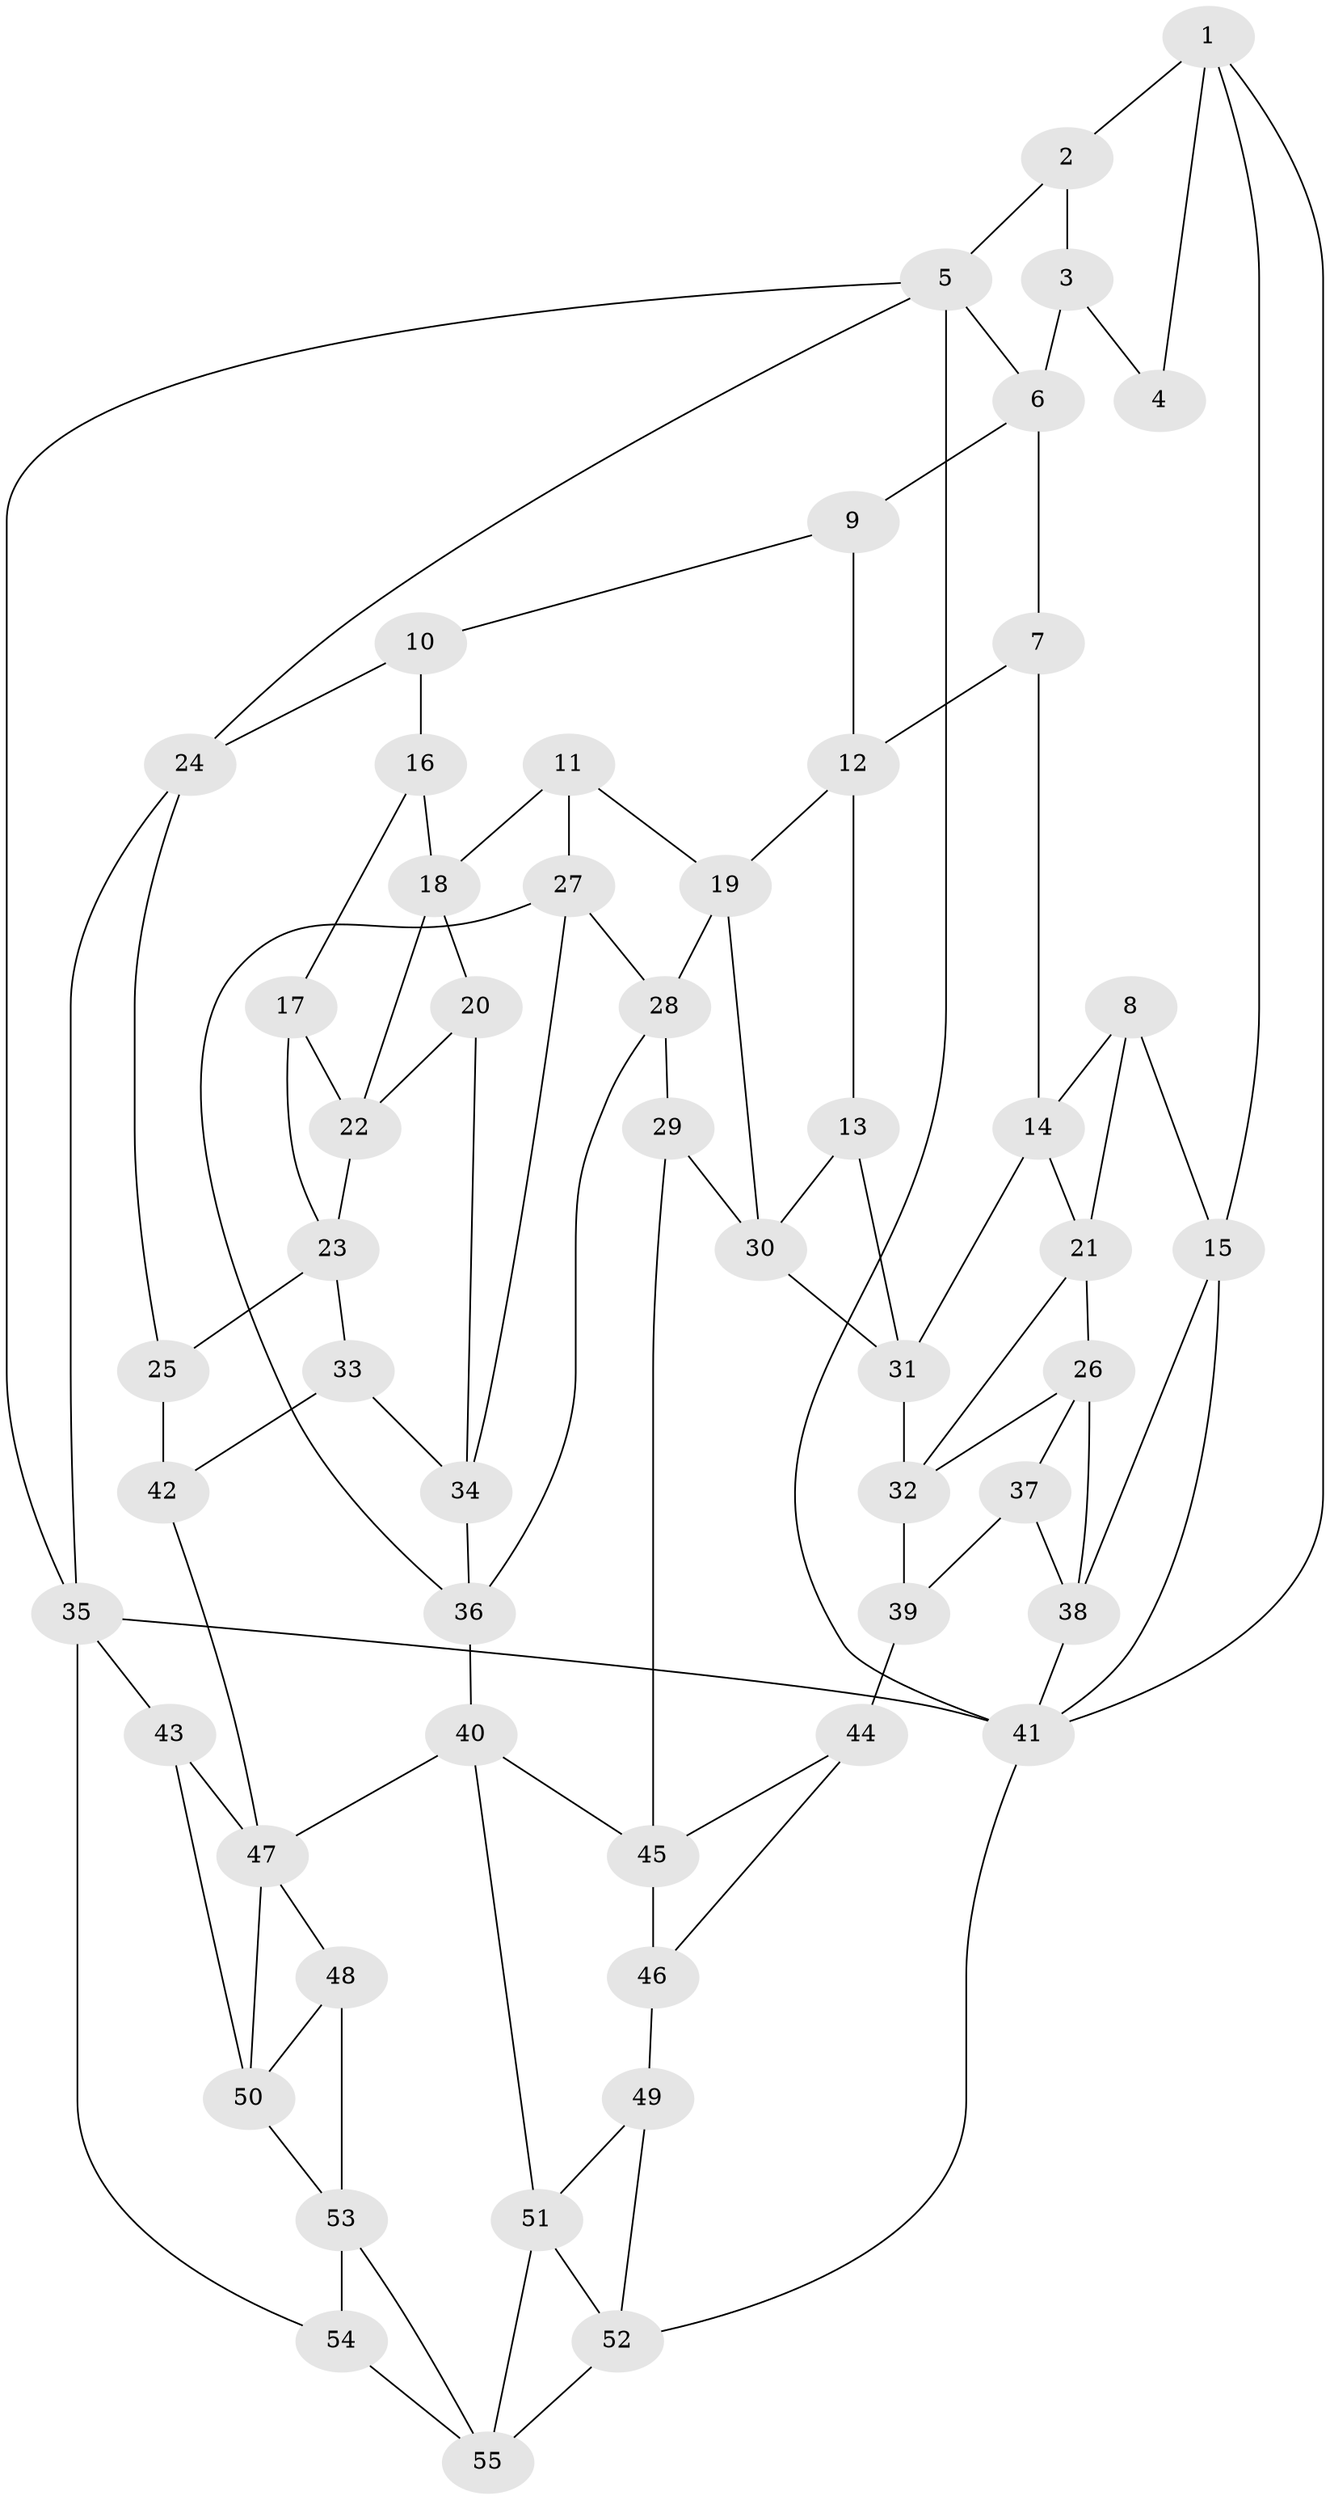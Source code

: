 // original degree distribution, {3: 0.01818181818181818, 6: 0.22727272727272727, 5: 0.509090909090909, 4: 0.24545454545454545}
// Generated by graph-tools (version 1.1) at 2025/03/03/09/25 03:03:26]
// undirected, 55 vertices, 100 edges
graph export_dot {
graph [start="1"]
  node [color=gray90,style=filled];
  1;
  2;
  3;
  4;
  5;
  6;
  7;
  8;
  9;
  10;
  11;
  12;
  13;
  14;
  15;
  16;
  17;
  18;
  19;
  20;
  21;
  22;
  23;
  24;
  25;
  26;
  27;
  28;
  29;
  30;
  31;
  32;
  33;
  34;
  35;
  36;
  37;
  38;
  39;
  40;
  41;
  42;
  43;
  44;
  45;
  46;
  47;
  48;
  49;
  50;
  51;
  52;
  53;
  54;
  55;
  1 -- 2 [weight=1.0];
  1 -- 4 [weight=1.0];
  1 -- 15 [weight=1.0];
  1 -- 41 [weight=1.0];
  2 -- 3 [weight=1.0];
  2 -- 5 [weight=1.0];
  3 -- 4 [weight=1.0];
  3 -- 6 [weight=1.0];
  5 -- 6 [weight=1.0];
  5 -- 24 [weight=1.0];
  5 -- 35 [weight=1.0];
  5 -- 41 [weight=1.0];
  6 -- 7 [weight=1.0];
  6 -- 9 [weight=1.0];
  7 -- 12 [weight=1.0];
  7 -- 14 [weight=1.0];
  8 -- 14 [weight=1.0];
  8 -- 15 [weight=1.0];
  8 -- 21 [weight=1.0];
  9 -- 10 [weight=1.0];
  9 -- 12 [weight=1.0];
  10 -- 16 [weight=2.0];
  10 -- 24 [weight=1.0];
  11 -- 18 [weight=1.0];
  11 -- 19 [weight=1.0];
  11 -- 27 [weight=1.0];
  12 -- 13 [weight=1.0];
  12 -- 19 [weight=1.0];
  13 -- 30 [weight=1.0];
  13 -- 31 [weight=1.0];
  14 -- 21 [weight=1.0];
  14 -- 31 [weight=1.0];
  15 -- 38 [weight=1.0];
  15 -- 41 [weight=1.0];
  16 -- 17 [weight=1.0];
  16 -- 18 [weight=1.0];
  17 -- 22 [weight=1.0];
  17 -- 23 [weight=1.0];
  18 -- 20 [weight=1.0];
  18 -- 22 [weight=1.0];
  19 -- 28 [weight=1.0];
  19 -- 30 [weight=1.0];
  20 -- 22 [weight=1.0];
  20 -- 34 [weight=1.0];
  21 -- 26 [weight=1.0];
  21 -- 32 [weight=1.0];
  22 -- 23 [weight=1.0];
  23 -- 25 [weight=1.0];
  23 -- 33 [weight=1.0];
  24 -- 25 [weight=1.0];
  24 -- 35 [weight=1.0];
  25 -- 42 [weight=1.0];
  26 -- 32 [weight=1.0];
  26 -- 37 [weight=1.0];
  26 -- 38 [weight=1.0];
  27 -- 28 [weight=1.0];
  27 -- 34 [weight=1.0];
  27 -- 36 [weight=1.0];
  28 -- 29 [weight=1.0];
  28 -- 36 [weight=1.0];
  29 -- 30 [weight=1.0];
  29 -- 45 [weight=1.0];
  30 -- 31 [weight=1.0];
  31 -- 32 [weight=1.0];
  32 -- 39 [weight=1.0];
  33 -- 34 [weight=1.0];
  33 -- 42 [weight=1.0];
  34 -- 36 [weight=1.0];
  35 -- 41 [weight=1.0];
  35 -- 43 [weight=1.0];
  35 -- 54 [weight=1.0];
  36 -- 40 [weight=1.0];
  37 -- 38 [weight=1.0];
  37 -- 39 [weight=1.0];
  38 -- 41 [weight=1.0];
  39 -- 44 [weight=2.0];
  40 -- 45 [weight=1.0];
  40 -- 47 [weight=1.0];
  40 -- 51 [weight=1.0];
  41 -- 52 [weight=1.0];
  42 -- 47 [weight=2.0];
  43 -- 47 [weight=1.0];
  43 -- 50 [weight=1.0];
  44 -- 45 [weight=1.0];
  44 -- 46 [weight=1.0];
  45 -- 46 [weight=1.0];
  46 -- 49 [weight=2.0];
  47 -- 48 [weight=1.0];
  47 -- 50 [weight=1.0];
  48 -- 50 [weight=1.0];
  48 -- 53 [weight=1.0];
  49 -- 51 [weight=1.0];
  49 -- 52 [weight=1.0];
  50 -- 53 [weight=1.0];
  51 -- 52 [weight=1.0];
  51 -- 55 [weight=1.0];
  52 -- 55 [weight=1.0];
  53 -- 54 [weight=1.0];
  53 -- 55 [weight=1.0];
  54 -- 55 [weight=1.0];
}
